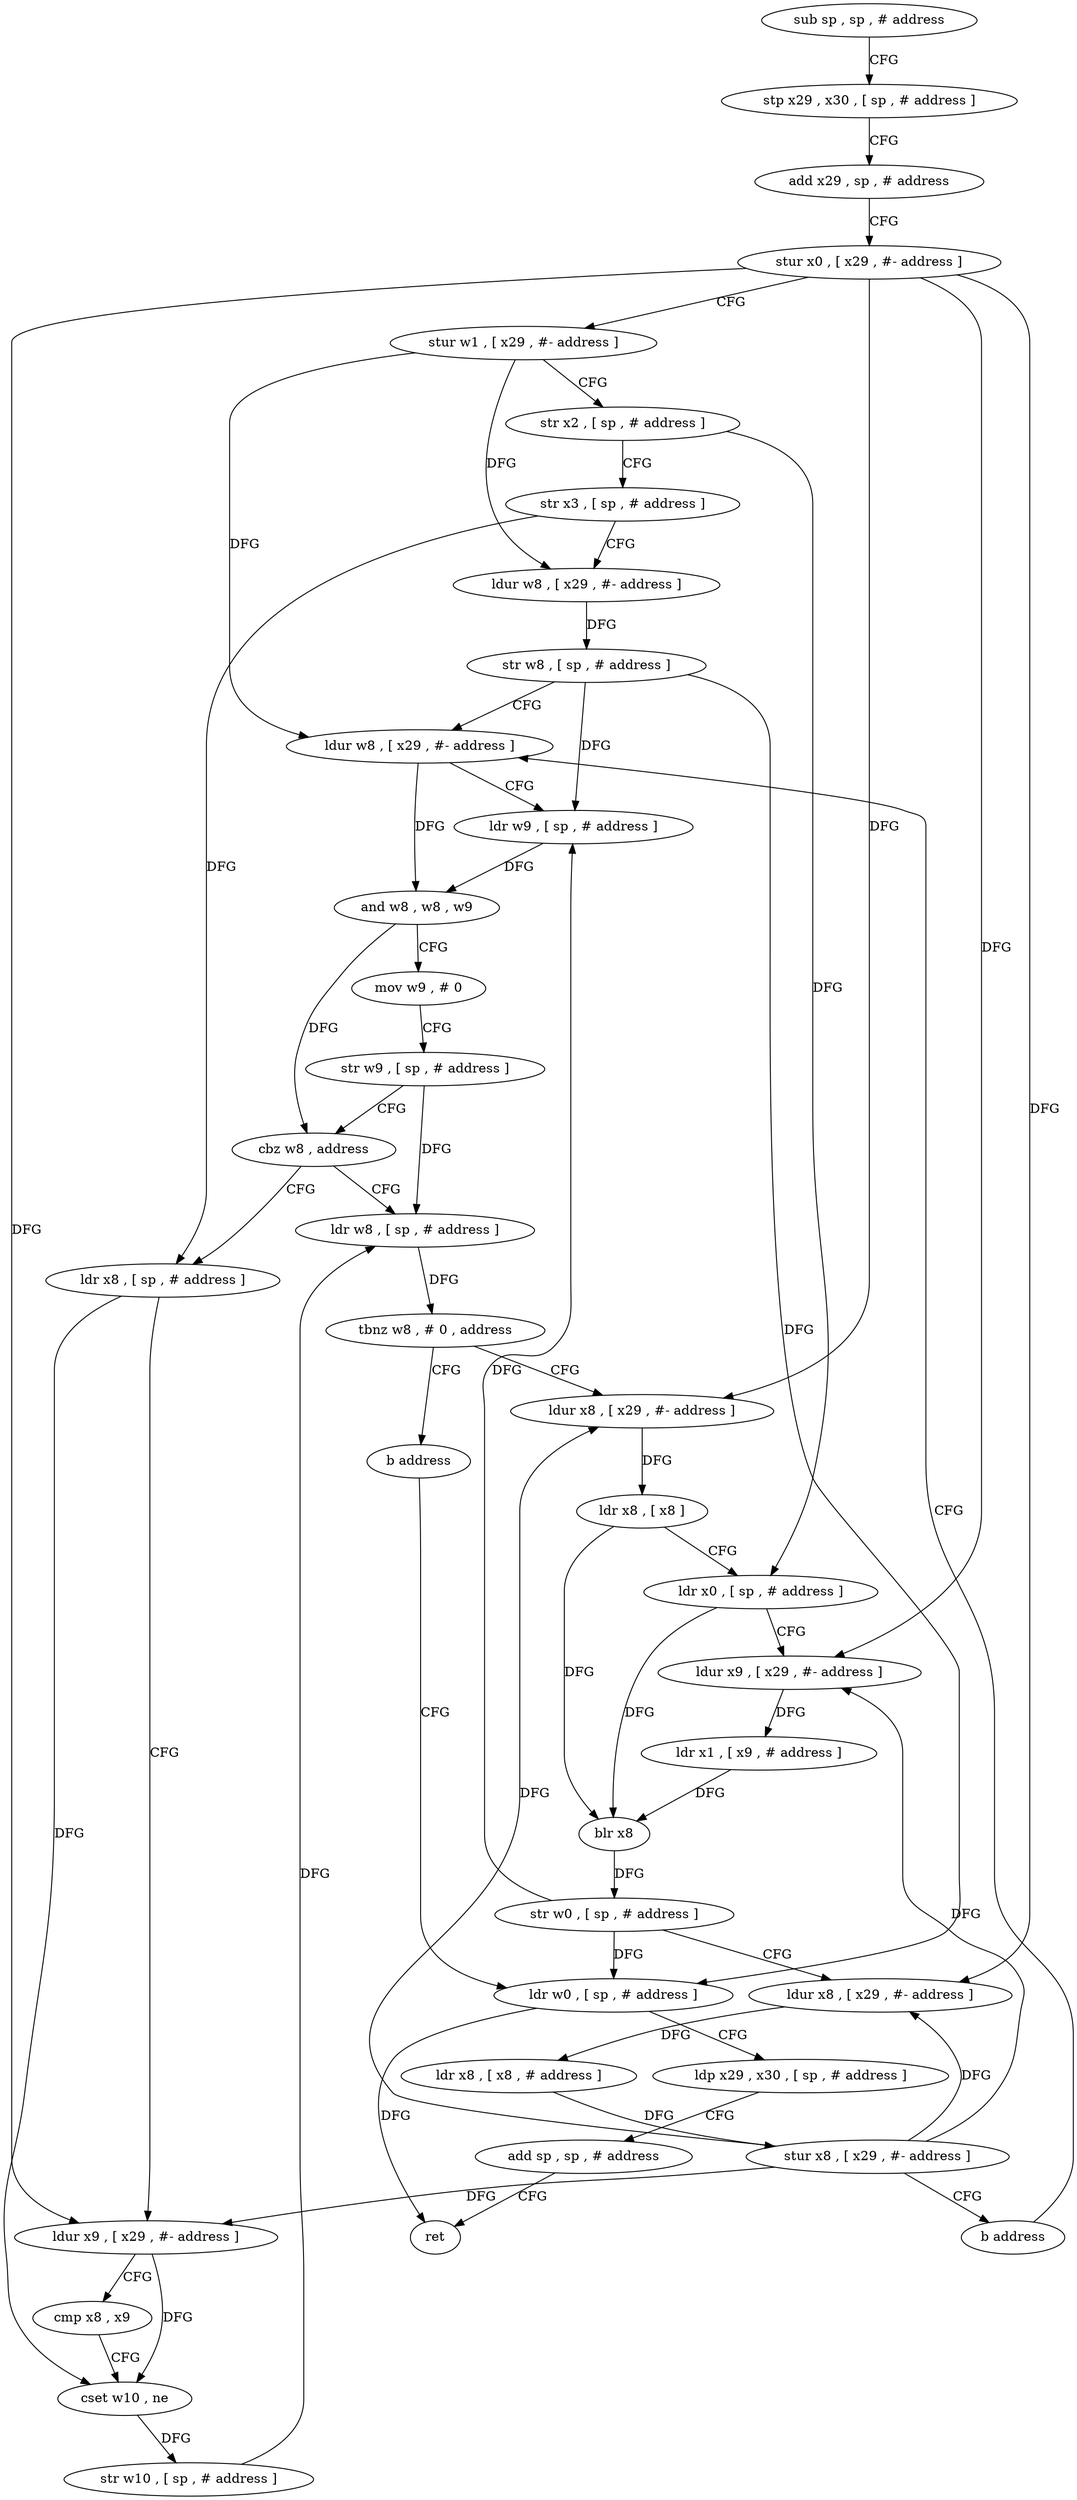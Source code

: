 digraph "func" {
"4216596" [label = "sub sp , sp , # address" ]
"4216600" [label = "stp x29 , x30 , [ sp , # address ]" ]
"4216604" [label = "add x29 , sp , # address" ]
"4216608" [label = "stur x0 , [ x29 , #- address ]" ]
"4216612" [label = "stur w1 , [ x29 , #- address ]" ]
"4216616" [label = "str x2 , [ sp , # address ]" ]
"4216620" [label = "str x3 , [ sp , # address ]" ]
"4216624" [label = "ldur w8 , [ x29 , #- address ]" ]
"4216628" [label = "str w8 , [ sp , # address ]" ]
"4216632" [label = "ldur w8 , [ x29 , #- address ]" ]
"4216676" [label = "ldr w8 , [ sp , # address ]" ]
"4216680" [label = "tbnz w8 , # 0 , address" ]
"4216688" [label = "ldur x8 , [ x29 , #- address ]" ]
"4216684" [label = "b address" ]
"4216656" [label = "ldr x8 , [ sp , # address ]" ]
"4216660" [label = "ldur x9 , [ x29 , #- address ]" ]
"4216664" [label = "cmp x8 , x9" ]
"4216668" [label = "cset w10 , ne" ]
"4216672" [label = "str w10 , [ sp , # address ]" ]
"4216692" [label = "ldr x8 , [ x8 ]" ]
"4216696" [label = "ldr x0 , [ sp , # address ]" ]
"4216700" [label = "ldur x9 , [ x29 , #- address ]" ]
"4216704" [label = "ldr x1 , [ x9 , # address ]" ]
"4216708" [label = "blr x8" ]
"4216712" [label = "str w0 , [ sp , # address ]" ]
"4216716" [label = "ldur x8 , [ x29 , #- address ]" ]
"4216720" [label = "ldr x8 , [ x8 , # address ]" ]
"4216724" [label = "stur x8 , [ x29 , #- address ]" ]
"4216728" [label = "b address" ]
"4216732" [label = "ldr w0 , [ sp , # address ]" ]
"4216636" [label = "ldr w9 , [ sp , # address ]" ]
"4216640" [label = "and w8 , w8 , w9" ]
"4216644" [label = "mov w9 , # 0" ]
"4216648" [label = "str w9 , [ sp , # address ]" ]
"4216652" [label = "cbz w8 , address" ]
"4216736" [label = "ldp x29 , x30 , [ sp , # address ]" ]
"4216740" [label = "add sp , sp , # address" ]
"4216744" [label = "ret" ]
"4216596" -> "4216600" [ label = "CFG" ]
"4216600" -> "4216604" [ label = "CFG" ]
"4216604" -> "4216608" [ label = "CFG" ]
"4216608" -> "4216612" [ label = "CFG" ]
"4216608" -> "4216660" [ label = "DFG" ]
"4216608" -> "4216688" [ label = "DFG" ]
"4216608" -> "4216700" [ label = "DFG" ]
"4216608" -> "4216716" [ label = "DFG" ]
"4216612" -> "4216616" [ label = "CFG" ]
"4216612" -> "4216624" [ label = "DFG" ]
"4216612" -> "4216632" [ label = "DFG" ]
"4216616" -> "4216620" [ label = "CFG" ]
"4216616" -> "4216696" [ label = "DFG" ]
"4216620" -> "4216624" [ label = "CFG" ]
"4216620" -> "4216656" [ label = "DFG" ]
"4216624" -> "4216628" [ label = "DFG" ]
"4216628" -> "4216632" [ label = "CFG" ]
"4216628" -> "4216636" [ label = "DFG" ]
"4216628" -> "4216732" [ label = "DFG" ]
"4216632" -> "4216636" [ label = "CFG" ]
"4216632" -> "4216640" [ label = "DFG" ]
"4216676" -> "4216680" [ label = "DFG" ]
"4216680" -> "4216688" [ label = "CFG" ]
"4216680" -> "4216684" [ label = "CFG" ]
"4216688" -> "4216692" [ label = "DFG" ]
"4216684" -> "4216732" [ label = "CFG" ]
"4216656" -> "4216660" [ label = "CFG" ]
"4216656" -> "4216668" [ label = "DFG" ]
"4216660" -> "4216664" [ label = "CFG" ]
"4216660" -> "4216668" [ label = "DFG" ]
"4216664" -> "4216668" [ label = "CFG" ]
"4216668" -> "4216672" [ label = "DFG" ]
"4216672" -> "4216676" [ label = "DFG" ]
"4216692" -> "4216696" [ label = "CFG" ]
"4216692" -> "4216708" [ label = "DFG" ]
"4216696" -> "4216700" [ label = "CFG" ]
"4216696" -> "4216708" [ label = "DFG" ]
"4216700" -> "4216704" [ label = "DFG" ]
"4216704" -> "4216708" [ label = "DFG" ]
"4216708" -> "4216712" [ label = "DFG" ]
"4216712" -> "4216716" [ label = "CFG" ]
"4216712" -> "4216636" [ label = "DFG" ]
"4216712" -> "4216732" [ label = "DFG" ]
"4216716" -> "4216720" [ label = "DFG" ]
"4216720" -> "4216724" [ label = "DFG" ]
"4216724" -> "4216728" [ label = "CFG" ]
"4216724" -> "4216660" [ label = "DFG" ]
"4216724" -> "4216688" [ label = "DFG" ]
"4216724" -> "4216700" [ label = "DFG" ]
"4216724" -> "4216716" [ label = "DFG" ]
"4216728" -> "4216632" [ label = "CFG" ]
"4216732" -> "4216736" [ label = "CFG" ]
"4216732" -> "4216744" [ label = "DFG" ]
"4216636" -> "4216640" [ label = "DFG" ]
"4216640" -> "4216644" [ label = "CFG" ]
"4216640" -> "4216652" [ label = "DFG" ]
"4216644" -> "4216648" [ label = "CFG" ]
"4216648" -> "4216652" [ label = "CFG" ]
"4216648" -> "4216676" [ label = "DFG" ]
"4216652" -> "4216676" [ label = "CFG" ]
"4216652" -> "4216656" [ label = "CFG" ]
"4216736" -> "4216740" [ label = "CFG" ]
"4216740" -> "4216744" [ label = "CFG" ]
}
